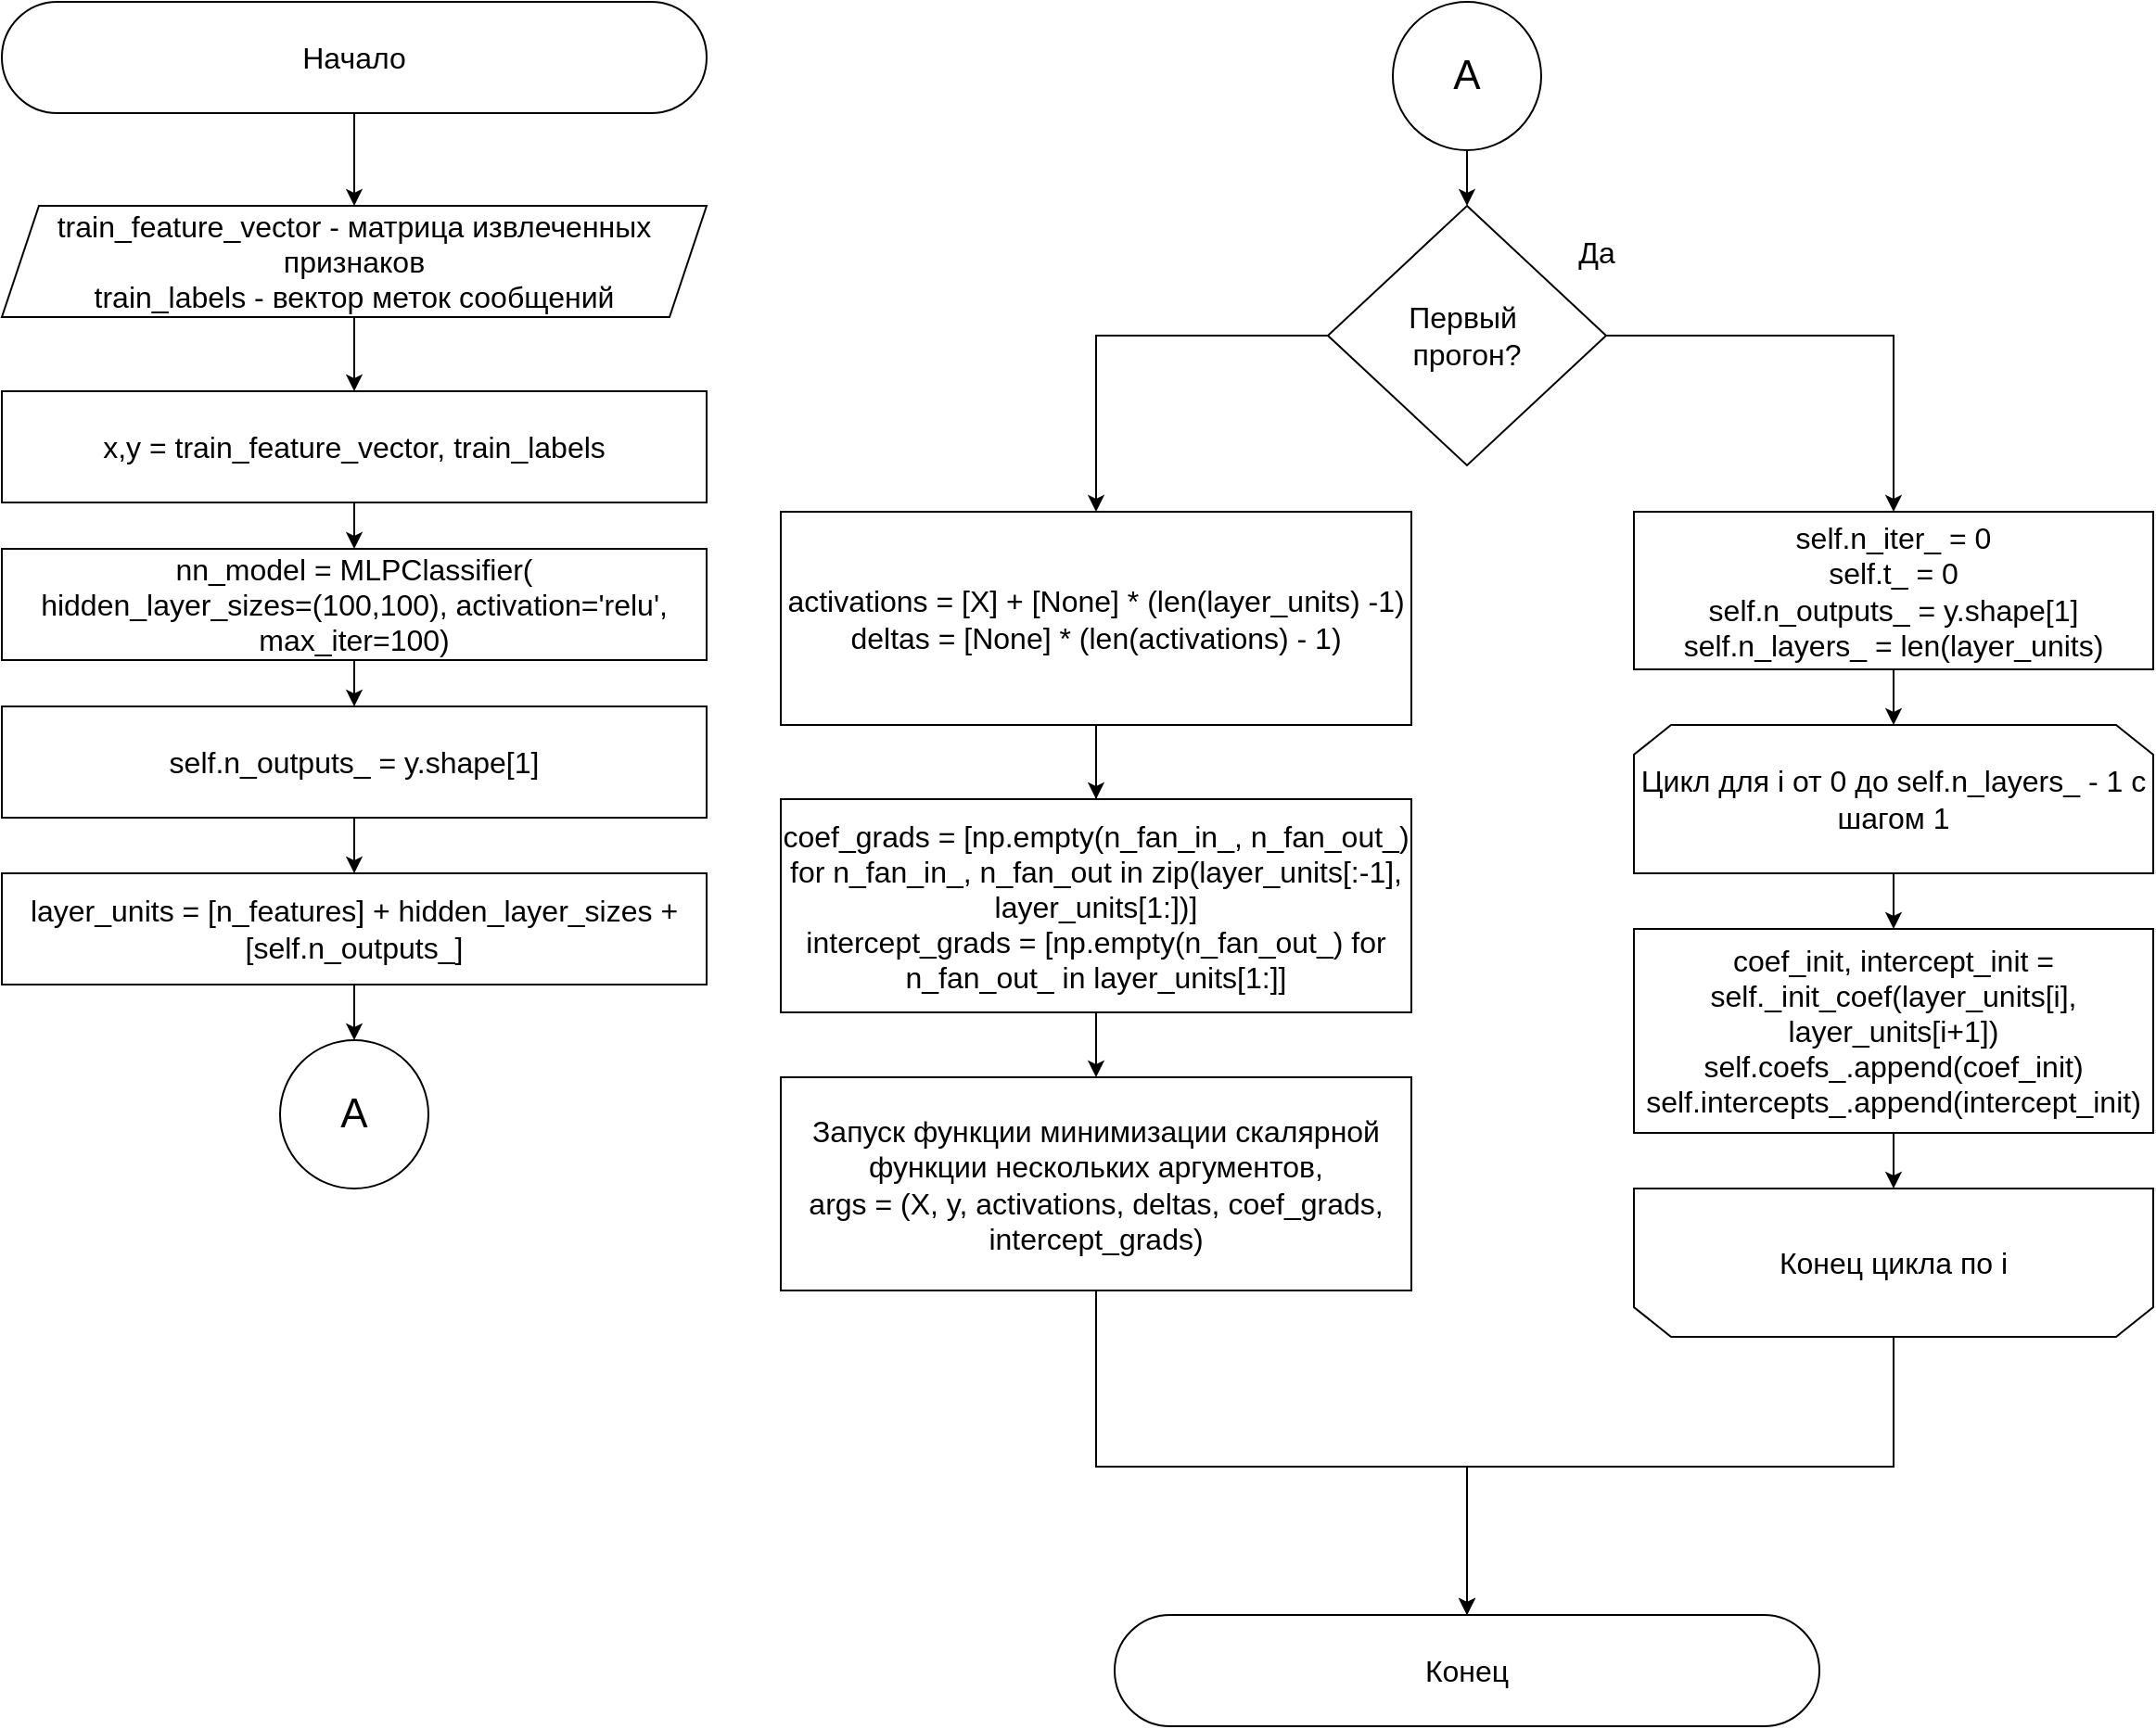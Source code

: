 <mxfile>
    <diagram id="AMXRYdehB9pGlyNivmly" name="Page-1">
        <mxGraphModel dx="1752" dy="937" grid="1" gridSize="10" guides="1" tooltips="1" connect="1" arrows="1" fold="1" page="1" pageScale="1" pageWidth="900" pageHeight="1600" math="0" shadow="0">
            <root>
                <mxCell id="0"/>
                <mxCell id="1" parent="0"/>
                <mxCell id="34" style="edgeStyle=none;html=1;entryX=0.5;entryY=0;entryDx=0;entryDy=0;fontSize=16;" parent="1" target="4" edge="1">
                    <mxGeometry relative="1" as="geometry">
                        <mxPoint x="480" y="240" as="sourcePoint"/>
                    </mxGeometry>
                </mxCell>
                <mxCell id="101" style="edgeStyle=none;html=1;exitX=0.5;exitY=1;exitDx=0;exitDy=0;entryX=0.5;entryY=0;entryDx=0;entryDy=0;fontSize=16;" parent="1" source="2" target="100" edge="1">
                    <mxGeometry relative="1" as="geometry"/>
                </mxCell>
                <mxCell id="2" value="Начало" style="rounded=1;whiteSpace=wrap;html=1;arcSize=50;fontSize=16;" parent="1" vertex="1">
                    <mxGeometry x="290" y="70" width="380" height="60" as="geometry"/>
                </mxCell>
                <mxCell id="35" style="edgeStyle=none;html=1;exitX=0.5;exitY=1;exitDx=0;exitDy=0;entryX=0.5;entryY=0;entryDx=0;entryDy=0;fontSize=16;" parent="1" source="4" target="79" edge="1">
                    <mxGeometry relative="1" as="geometry">
                        <mxPoint x="480" y="370" as="targetPoint"/>
                    </mxGeometry>
                </mxCell>
                <mxCell id="4" value="x,y = train_feature_vector, train_labels" style="rounded=0;whiteSpace=wrap;html=1;align=center;fontSize=16;" parent="1" vertex="1">
                    <mxGeometry x="290" y="280" width="380" height="60" as="geometry"/>
                </mxCell>
                <mxCell id="36" style="edgeStyle=none;html=1;exitX=0.5;exitY=1;exitDx=0;exitDy=0;entryX=0.5;entryY=0;entryDx=0;entryDy=0;fontSize=16;" parent="1" target="13" edge="1">
                    <mxGeometry relative="1" as="geometry">
                        <mxPoint x="480" y="420" as="sourcePoint"/>
                    </mxGeometry>
                </mxCell>
                <mxCell id="38" style="edgeStyle=none;html=1;exitX=0.5;exitY=1;exitDx=0;exitDy=0;entryX=0.5;entryY=0;entryDx=0;entryDy=0;fontSize=16;" parent="1" edge="1">
                    <mxGeometry relative="1" as="geometry">
                        <mxPoint x="1080" y="150" as="sourcePoint"/>
                        <mxPoint x="1080" y="180" as="targetPoint"/>
                    </mxGeometry>
                </mxCell>
                <mxCell id="37" style="edgeStyle=none;html=1;exitX=0.5;exitY=1;exitDx=0;exitDy=0;entryX=0.5;entryY=0;entryDx=0;entryDy=0;fontSize=16;" parent="1" source="13" edge="1">
                    <mxGeometry relative="1" as="geometry">
                        <mxPoint x="480" y="540" as="targetPoint"/>
                    </mxGeometry>
                </mxCell>
                <mxCell id="13" value="self.n_outputs_ = y.shape[1]" style="rounded=0;whiteSpace=wrap;html=1;fontSize=16;" parent="1" vertex="1">
                    <mxGeometry x="290" y="450" width="380" height="60" as="geometry"/>
                </mxCell>
                <mxCell id="56" value="Конец" style="rounded=1;whiteSpace=wrap;html=1;arcSize=50;fontSize=16;" parent="1" vertex="1">
                    <mxGeometry x="890" y="940" width="380" height="60" as="geometry"/>
                </mxCell>
                <mxCell id="79" value="nn_model = MLPClassifier(&lt;br style=&quot;font-size: 16px;&quot;&gt;hidden_layer_sizes=(100,100),&amp;nbsp;activation='relu',&lt;br style=&quot;font-size: 16px;&quot;&gt;max_iter=100)" style="rounded=0;whiteSpace=wrap;html=1;fontSize=16;" parent="1" vertex="1">
                    <mxGeometry x="290" y="365" width="380" height="60" as="geometry"/>
                </mxCell>
                <mxCell id="105" style="edgeStyle=none;html=1;exitX=0.5;exitY=1;exitDx=0;exitDy=0;entryX=0.5;entryY=0;entryDx=0;entryDy=0;fontSize=22;" edge="1" parent="1" source="80" target="104">
                    <mxGeometry relative="1" as="geometry"/>
                </mxCell>
                <mxCell id="80" value="layer_units = [n_features] + hidden_layer_sizes + [self.n_outputs_]" style="rounded=0;whiteSpace=wrap;html=1;fontSize=16;" parent="1" vertex="1">
                    <mxGeometry x="290" y="540" width="380" height="60" as="geometry"/>
                </mxCell>
                <mxCell id="83" style="edgeStyle=none;html=1;exitX=0;exitY=0.5;exitDx=0;exitDy=0;rounded=0;entryX=0.5;entryY=0;entryDx=0;entryDy=0;fontSize=16;" parent="1" source="82" target="94" edge="1">
                    <mxGeometry relative="1" as="geometry">
                        <mxPoint x="940.0" y="340" as="targetPoint"/>
                        <Array as="points">
                            <mxPoint x="880" y="250"/>
                        </Array>
                    </mxGeometry>
                </mxCell>
                <mxCell id="84" style="edgeStyle=none;html=1;exitX=1;exitY=0.5;exitDx=0;exitDy=0;rounded=0;entryX=0.5;entryY=0;entryDx=0;entryDy=0;fontSize=16;" parent="1" source="82" target="85" edge="1">
                    <mxGeometry relative="1" as="geometry">
                        <mxPoint x="1210" y="340" as="targetPoint"/>
                        <Array as="points">
                            <mxPoint x="1310" y="250"/>
                        </Array>
                    </mxGeometry>
                </mxCell>
                <mxCell id="82" value="Первый&amp;nbsp;&lt;br style=&quot;font-size: 16px;&quot;&gt;прогон?" style="rhombus;whiteSpace=wrap;html=1;fontSize=16;" parent="1" vertex="1">
                    <mxGeometry x="1005" y="180" width="150" height="140" as="geometry"/>
                </mxCell>
                <mxCell id="90" style="edgeStyle=none;rounded=0;html=1;exitX=0.5;exitY=1;exitDx=0;exitDy=0;entryX=0.5;entryY=0;entryDx=0;entryDy=0;fontSize=16;" parent="1" source="85" target="86" edge="1">
                    <mxGeometry relative="1" as="geometry"/>
                </mxCell>
                <mxCell id="85" value="self.n_iter_ = 0&lt;br style=&quot;font-size: 16px;&quot;&gt;self.t_ = 0&lt;br style=&quot;font-size: 16px;&quot;&gt;self.n_outputs_ = y.shape[1]&lt;br style=&quot;font-size: 16px;&quot;&gt;self.n_layers_ = len(layer_units)" style="rounded=0;whiteSpace=wrap;html=1;fontSize=16;" parent="1" vertex="1">
                    <mxGeometry x="1170" y="345" width="280" height="85" as="geometry"/>
                </mxCell>
                <mxCell id="91" style="edgeStyle=none;rounded=0;html=1;exitX=0.5;exitY=1;exitDx=0;exitDy=0;entryX=0.5;entryY=0;entryDx=0;entryDy=0;fontSize=16;" parent="1" source="86" target="87" edge="1">
                    <mxGeometry relative="1" as="geometry"/>
                </mxCell>
                <mxCell id="86" value="Цикл для i от 0 до self.n_layers_ - 1 с шагом 1" style="shape=loopLimit;whiteSpace=wrap;html=1;size=20;fontSize=16;" parent="1" vertex="1">
                    <mxGeometry x="1170" y="460" width="280" height="80" as="geometry"/>
                </mxCell>
                <mxCell id="92" style="edgeStyle=none;rounded=0;html=1;exitX=0.5;exitY=1;exitDx=0;exitDy=0;entryX=0.5;entryY=0;entryDx=0;entryDy=0;fontSize=16;" parent="1" source="87" target="88" edge="1">
                    <mxGeometry relative="1" as="geometry"/>
                </mxCell>
                <mxCell id="87" value="coef_init, intercept_init = self._init_coef(layer_units[i], layer_units[i+1])&lt;br style=&quot;font-size: 16px;&quot;&gt;self.coefs_.append(coef_init)&lt;br style=&quot;font-size: 16px;&quot;&gt;self.intercepts_.append(intercept_init)" style="rounded=0;whiteSpace=wrap;html=1;fontSize=16;" parent="1" vertex="1">
                    <mxGeometry x="1170" y="570" width="280" height="110" as="geometry"/>
                </mxCell>
                <mxCell id="98" style="edgeStyle=none;rounded=0;html=1;exitX=0.5;exitY=1;exitDx=0;exitDy=0;entryX=0.5;entryY=0;entryDx=0;entryDy=0;fontSize=16;" parent="1" source="88" target="56" edge="1">
                    <mxGeometry relative="1" as="geometry">
                        <Array as="points">
                            <mxPoint x="1310" y="860"/>
                            <mxPoint x="1080" y="860"/>
                        </Array>
                    </mxGeometry>
                </mxCell>
                <mxCell id="88" value="Конец цикла по i" style="shape=loopLimit;whiteSpace=wrap;html=1;flipV=1;size=20;fontSize=16;" parent="1" vertex="1">
                    <mxGeometry x="1170" y="710" width="280" height="80" as="geometry"/>
                </mxCell>
                <mxCell id="89" value="Да" style="text;html=1;strokeColor=none;fillColor=none;align=center;verticalAlign=middle;whiteSpace=wrap;rounded=0;fontSize=16;" parent="1" vertex="1">
                    <mxGeometry x="1120" y="190" width="60" height="30" as="geometry"/>
                </mxCell>
                <mxCell id="97" style="edgeStyle=none;rounded=0;html=1;exitX=0.5;exitY=1;exitDx=0;exitDy=0;entryX=0.5;entryY=0;entryDx=0;entryDy=0;fontSize=16;" parent="1" source="94" target="96" edge="1">
                    <mxGeometry relative="1" as="geometry"/>
                </mxCell>
                <mxCell id="103" style="edgeStyle=none;html=1;exitX=0.5;exitY=1;exitDx=0;exitDy=0;entryX=0.5;entryY=0;entryDx=0;entryDy=0;fontSize=16;" edge="1" parent="1" source="94" target="102">
                    <mxGeometry relative="1" as="geometry"/>
                </mxCell>
                <mxCell id="94" value="activations = [X] + [None] * (len(layer_units) -1)&lt;br style=&quot;font-size: 16px;&quot;&gt;deltas = [None] * (len(activations) - 1)&lt;br style=&quot;font-size: 16px;&quot;&gt;" style="rounded=0;whiteSpace=wrap;html=1;fontSize=16;" parent="1" vertex="1">
                    <mxGeometry x="710" y="345" width="340" height="115" as="geometry"/>
                </mxCell>
                <mxCell id="99" style="edgeStyle=none;rounded=0;html=1;exitX=0.5;exitY=1;exitDx=0;exitDy=0;entryX=0.5;entryY=0;entryDx=0;entryDy=0;fontSize=16;" parent="1" source="96" target="56" edge="1">
                    <mxGeometry relative="1" as="geometry">
                        <mxPoint x="1110" y="940" as="targetPoint"/>
                        <Array as="points">
                            <mxPoint x="880" y="860"/>
                            <mxPoint x="1080" y="860"/>
                        </Array>
                    </mxGeometry>
                </mxCell>
                <mxCell id="96" value="Запуск функции минимизации скалярной функции нескольких аргументов,&lt;br style=&quot;font-size: 16px;&quot;&gt;args = (X, y, activations, deltas, coef_grads, intercept_grads)" style="rounded=0;whiteSpace=wrap;html=1;fontSize=16;" parent="1" vertex="1">
                    <mxGeometry x="710" y="650" width="340" height="115" as="geometry"/>
                </mxCell>
                <mxCell id="100" value="train_feature_vector - матрица извлеченных признаков&lt;br style=&quot;font-size: 16px;&quot;&gt;train_labels - вектор меток сообщений" style="shape=parallelogram;perimeter=parallelogramPerimeter;whiteSpace=wrap;html=1;fixedSize=1;fontSize=16;" parent="1" vertex="1">
                    <mxGeometry x="290" y="180" width="380" height="60" as="geometry"/>
                </mxCell>
                <mxCell id="102" value="coef_grads = [np.empty(n_fan_in_, n_fan_out_)&lt;br style=&quot;font-size: 16px;&quot;&gt;for n_fan_in_, n_fan_out in zip(layer_units[:-1], layer_units[1:])]&lt;br style=&quot;font-size: 16px;&quot;&gt;intercept_grads = [np.empty(n_fan_out_) for n_fan_out_ in layer_units[1:]]" style="rounded=0;whiteSpace=wrap;html=1;fontSize=16;" vertex="1" parent="1">
                    <mxGeometry x="710" y="500" width="340" height="115" as="geometry"/>
                </mxCell>
                <mxCell id="104" value="А" style="ellipse;whiteSpace=wrap;html=1;aspect=fixed;fontSize=22;" vertex="1" parent="1">
                    <mxGeometry x="440" y="630" width="80" height="80" as="geometry"/>
                </mxCell>
                <mxCell id="106" value="А" style="ellipse;whiteSpace=wrap;html=1;aspect=fixed;fontSize=22;" vertex="1" parent="1">
                    <mxGeometry x="1040" y="70" width="80" height="80" as="geometry"/>
                </mxCell>
            </root>
        </mxGraphModel>
    </diagram>
</mxfile>
